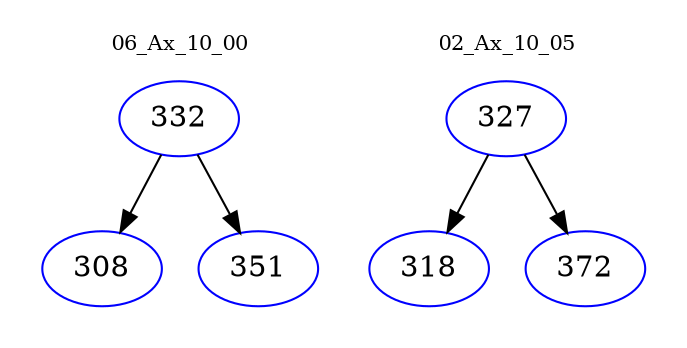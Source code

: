 digraph{
subgraph cluster_0 {
color = white
label = "06_Ax_10_00";
fontsize=10;
T0_332 [label="332", color="blue"]
T0_332 -> T0_308 [color="black"]
T0_308 [label="308", color="blue"]
T0_332 -> T0_351 [color="black"]
T0_351 [label="351", color="blue"]
}
subgraph cluster_1 {
color = white
label = "02_Ax_10_05";
fontsize=10;
T1_327 [label="327", color="blue"]
T1_327 -> T1_318 [color="black"]
T1_318 [label="318", color="blue"]
T1_327 -> T1_372 [color="black"]
T1_372 [label="372", color="blue"]
}
}
